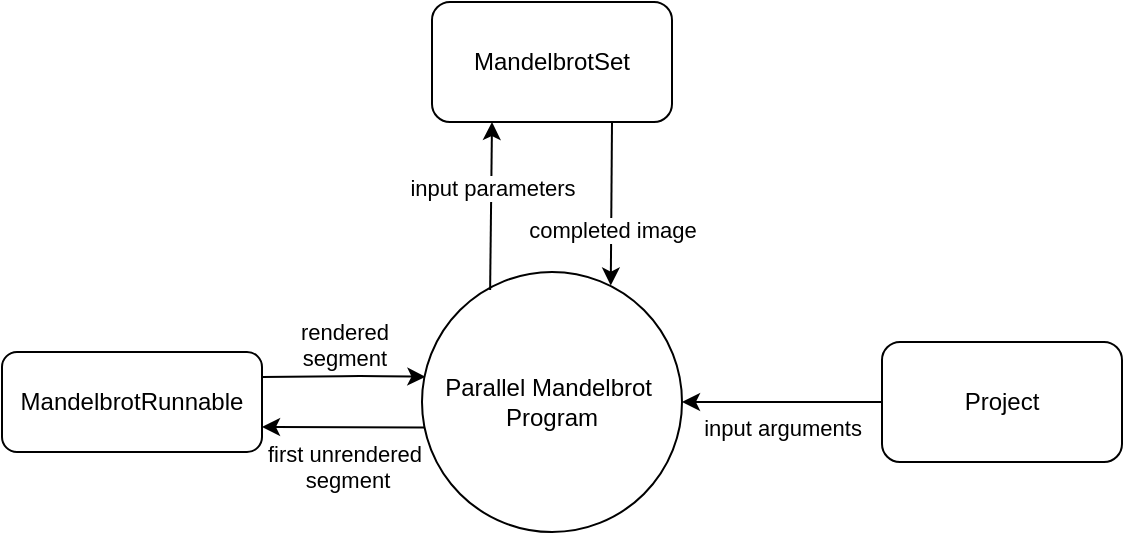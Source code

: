 <mxfile version="13.2.4" type="device"><diagram id="bWx3Jbvi3GqYAiNd5DV1" name="Page-1"><mxGraphModel dx="716" dy="344" grid="1" gridSize="10" guides="1" tooltips="1" connect="1" arrows="1" fold="1" page="1" pageScale="1" pageWidth="827" pageHeight="1169" math="0" shadow="0"><root><mxCell id="0"/><mxCell id="1" parent="0"/><mxCell id="TgDvw1meYeKOOgYEvOih-1" value="MandelbrotRunnable" style="rounded=1;whiteSpace=wrap;html=1;" vertex="1" parent="1"><mxGeometry x="90" y="235" width="130" height="50" as="geometry"/></mxCell><mxCell id="TgDvw1meYeKOOgYEvOih-4" value="&lt;span&gt;Parallel Mandelbrot&amp;nbsp;&lt;/span&gt;&lt;br&gt;&lt;span&gt;Program&lt;/span&gt;" style="ellipse;whiteSpace=wrap;html=1;aspect=fixed;" vertex="1" parent="1"><mxGeometry x="300" y="195" width="130" height="130" as="geometry"/></mxCell><mxCell id="TgDvw1meYeKOOgYEvOih-5" value="MandelbrotSet" style="rounded=1;whiteSpace=wrap;html=1;" vertex="1" parent="1"><mxGeometry x="305" y="60" width="120" height="60" as="geometry"/></mxCell><mxCell id="TgDvw1meYeKOOgYEvOih-6" value="Project" style="rounded=1;whiteSpace=wrap;html=1;" vertex="1" parent="1"><mxGeometry x="530" y="230" width="120" height="60" as="geometry"/></mxCell><mxCell id="TgDvw1meYeKOOgYEvOih-7" value="input arguments" style="endArrow=classic;html=1;exitX=0;exitY=0.5;exitDx=0;exitDy=0;entryX=1;entryY=0.5;entryDx=0;entryDy=0;verticalAlign=top;" edge="1" parent="1" source="TgDvw1meYeKOOgYEvOih-6" target="TgDvw1meYeKOOgYEvOih-4"><mxGeometry width="50" height="50" relative="1" as="geometry"><mxPoint x="420" y="310" as="sourcePoint"/><mxPoint x="470" y="260" as="targetPoint"/></mxGeometry></mxCell><mxCell id="TgDvw1meYeKOOgYEvOih-8" style="edgeStyle=orthogonalEdgeStyle;rounded=0;orthogonalLoop=1;jettySize=auto;html=1;exitX=0.5;exitY=1;exitDx=0;exitDy=0;" edge="1" parent="1" source="TgDvw1meYeKOOgYEvOih-6" target="TgDvw1meYeKOOgYEvOih-6"><mxGeometry relative="1" as="geometry"/></mxCell><mxCell id="TgDvw1meYeKOOgYEvOih-9" value="completed image" style="endArrow=classic;html=1;exitX=0.75;exitY=1;exitDx=0;exitDy=0;entryX=0.726;entryY=0.052;entryDx=0;entryDy=0;entryPerimeter=0;verticalAlign=top;" edge="1" parent="1" source="TgDvw1meYeKOOgYEvOih-5" target="TgDvw1meYeKOOgYEvOih-4"><mxGeometry width="50" height="50" relative="1" as="geometry"><mxPoint x="420" y="310" as="sourcePoint"/><mxPoint x="398" y="204" as="targetPoint"/></mxGeometry></mxCell><mxCell id="TgDvw1meYeKOOgYEvOih-10" style="edgeStyle=orthogonalEdgeStyle;rounded=0;orthogonalLoop=1;jettySize=auto;html=1;exitX=0.5;exitY=1;exitDx=0;exitDy=0;" edge="1" parent="1" source="TgDvw1meYeKOOgYEvOih-5" target="TgDvw1meYeKOOgYEvOih-5"><mxGeometry relative="1" as="geometry"/></mxCell><mxCell id="TgDvw1meYeKOOgYEvOih-11" value="rendered &lt;br&gt;segment" style="endArrow=classic;html=1;exitX=1;exitY=0.25;exitDx=0;exitDy=0;entryX=0.013;entryY=0.403;entryDx=0;entryDy=0;entryPerimeter=0;verticalAlign=bottom;" edge="1" parent="1" source="TgDvw1meYeKOOgYEvOih-1" target="TgDvw1meYeKOOgYEvOih-4"><mxGeometry width="50" height="50" relative="1" as="geometry"><mxPoint x="150" y="390" as="sourcePoint"/><mxPoint x="301" y="249" as="targetPoint"/><Array as="points"><mxPoint x="270" y="247"/></Array></mxGeometry></mxCell><mxCell id="TgDvw1meYeKOOgYEvOih-12" value="first unrendered&lt;br&gt;&amp;nbsp;segment" style="endArrow=classic;html=1;entryX=1;entryY=0.75;entryDx=0;entryDy=0;exitX=0.009;exitY=0.598;exitDx=0;exitDy=0;exitPerimeter=0;verticalAlign=top;" edge="1" parent="1" source="TgDvw1meYeKOOgYEvOih-4" target="TgDvw1meYeKOOgYEvOih-1"><mxGeometry width="50" height="50" relative="1" as="geometry"><mxPoint x="302" y="273" as="sourcePoint"/><mxPoint x="310.0" y="270" as="targetPoint"/></mxGeometry></mxCell><mxCell id="TgDvw1meYeKOOgYEvOih-13" value="input parameters" style="endArrow=classic;html=1;exitX=0.262;exitY=0.069;exitDx=0;exitDy=0;exitPerimeter=0;entryX=0.25;entryY=1;entryDx=0;entryDy=0;verticalAlign=bottom;" edge="1" parent="1" source="TgDvw1meYeKOOgYEvOih-4" target="TgDvw1meYeKOOgYEvOih-5"><mxGeometry width="50" height="50" relative="1" as="geometry"><mxPoint x="384.84" y="131.38" as="sourcePoint"/><mxPoint x="383.97" y="206.56" as="targetPoint"/></mxGeometry></mxCell></root></mxGraphModel></diagram></mxfile>